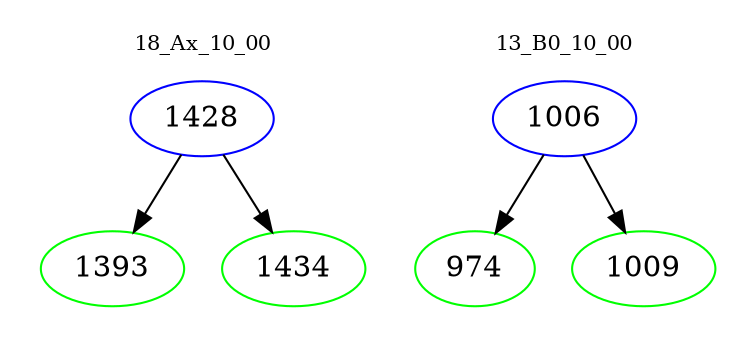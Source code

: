 digraph{
subgraph cluster_0 {
color = white
label = "18_Ax_10_00";
fontsize=10;
T0_1428 [label="1428", color="blue"]
T0_1428 -> T0_1393 [color="black"]
T0_1393 [label="1393", color="green"]
T0_1428 -> T0_1434 [color="black"]
T0_1434 [label="1434", color="green"]
}
subgraph cluster_1 {
color = white
label = "13_B0_10_00";
fontsize=10;
T1_1006 [label="1006", color="blue"]
T1_1006 -> T1_974 [color="black"]
T1_974 [label="974", color="green"]
T1_1006 -> T1_1009 [color="black"]
T1_1009 [label="1009", color="green"]
}
}
